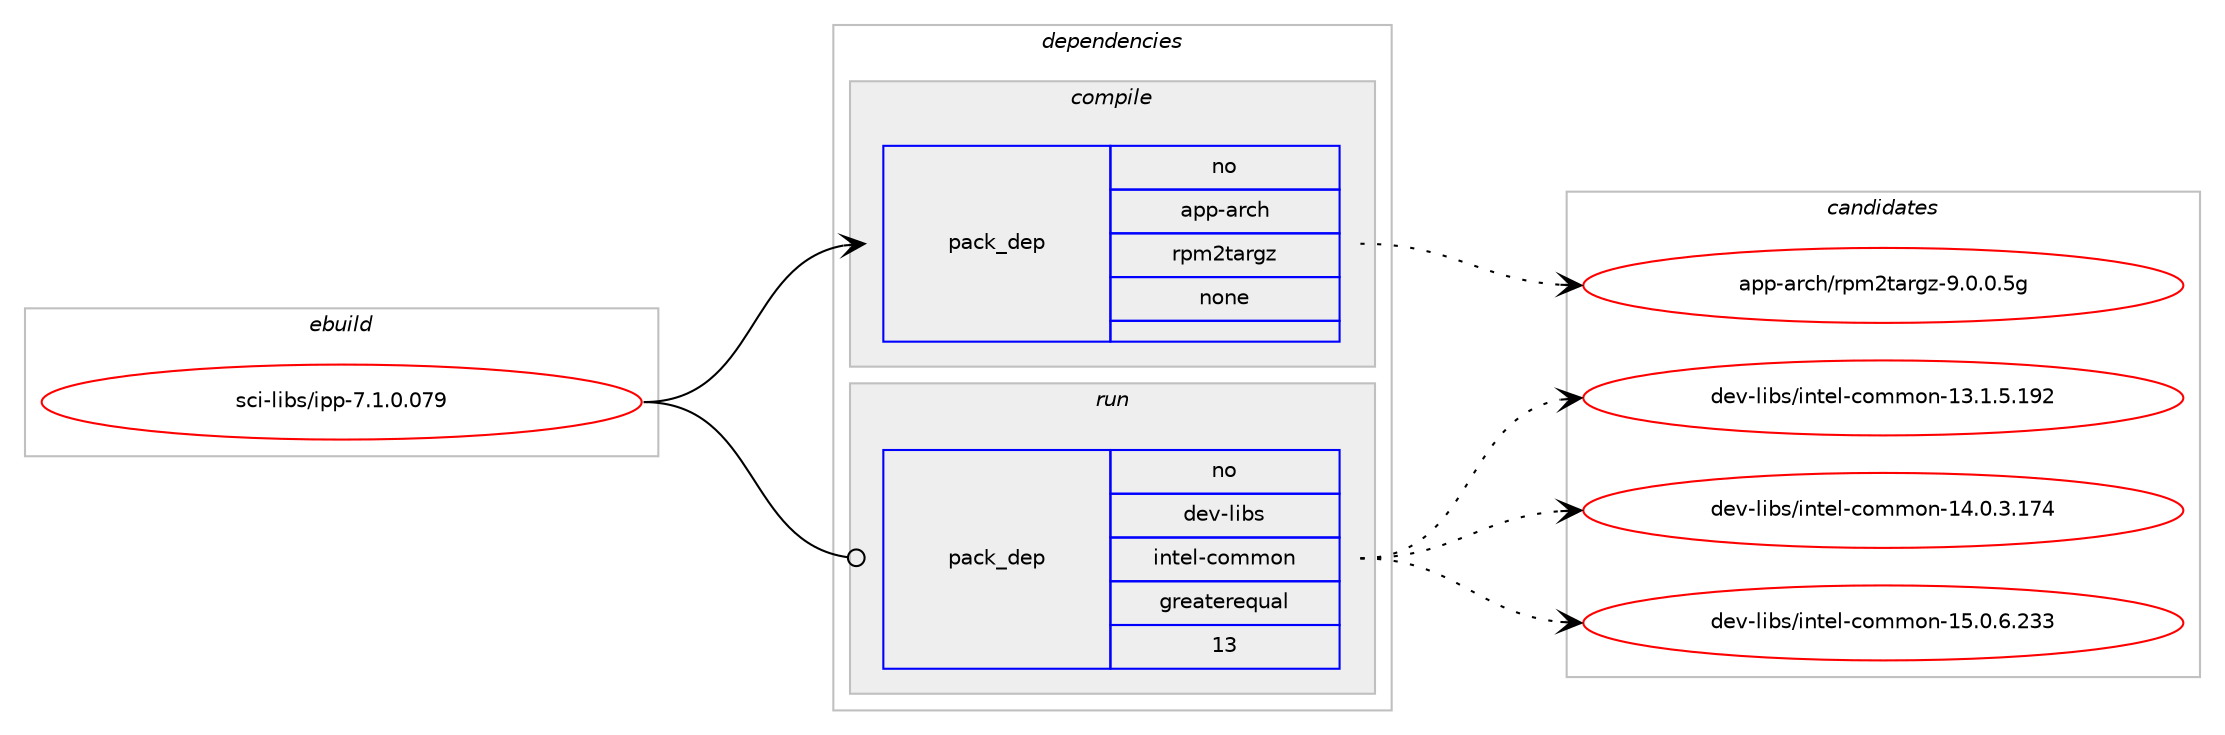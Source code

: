 digraph prolog {

# *************
# Graph options
# *************

newrank=true;
concentrate=true;
compound=true;
graph [rankdir=LR,fontname=Helvetica,fontsize=10,ranksep=1.5];#, ranksep=2.5, nodesep=0.2];
edge  [arrowhead=vee];
node  [fontname=Helvetica,fontsize=10];

# **********
# The ebuild
# **********

subgraph cluster_leftcol {
color=gray;
rank=same;
label=<<i>ebuild</i>>;
id [label="sci-libs/ipp-7.1.0.079", color=red, width=4, href="../sci-libs/ipp-7.1.0.079.svg"];
}

# ****************
# The dependencies
# ****************

subgraph cluster_midcol {
color=gray;
label=<<i>dependencies</i>>;
subgraph cluster_compile {
fillcolor="#eeeeee";
style=filled;
label=<<i>compile</i>>;
subgraph pack333215 {
dependency451646 [label=<<TABLE BORDER="0" CELLBORDER="1" CELLSPACING="0" CELLPADDING="4" WIDTH="220"><TR><TD ROWSPAN="6" CELLPADDING="30">pack_dep</TD></TR><TR><TD WIDTH="110">no</TD></TR><TR><TD>app-arch</TD></TR><TR><TD>rpm2targz</TD></TR><TR><TD>none</TD></TR><TR><TD></TD></TR></TABLE>>, shape=none, color=blue];
}
id:e -> dependency451646:w [weight=20,style="solid",arrowhead="vee"];
}
subgraph cluster_compileandrun {
fillcolor="#eeeeee";
style=filled;
label=<<i>compile and run</i>>;
}
subgraph cluster_run {
fillcolor="#eeeeee";
style=filled;
label=<<i>run</i>>;
subgraph pack333216 {
dependency451647 [label=<<TABLE BORDER="0" CELLBORDER="1" CELLSPACING="0" CELLPADDING="4" WIDTH="220"><TR><TD ROWSPAN="6" CELLPADDING="30">pack_dep</TD></TR><TR><TD WIDTH="110">no</TD></TR><TR><TD>dev-libs</TD></TR><TR><TD>intel-common</TD></TR><TR><TD>greaterequal</TD></TR><TR><TD>13</TD></TR></TABLE>>, shape=none, color=blue];
}
id:e -> dependency451647:w [weight=20,style="solid",arrowhead="odot"];
}
}

# **************
# The candidates
# **************

subgraph cluster_choices {
rank=same;
color=gray;
label=<<i>candidates</i>>;

subgraph choice333215 {
color=black;
nodesep=1;
choice971121124597114991044711411210950116971141031224557464846484653103 [label="app-arch/rpm2targz-9.0.0.5g", color=red, width=4,href="../app-arch/rpm2targz-9.0.0.5g.svg"];
dependency451646:e -> choice971121124597114991044711411210950116971141031224557464846484653103:w [style=dotted,weight="100"];
}
subgraph choice333216 {
color=black;
nodesep=1;
choice10010111845108105981154710511011610110845991111091091111104549514649465346495750 [label="dev-libs/intel-common-13.1.5.192", color=red, width=4,href="../dev-libs/intel-common-13.1.5.192.svg"];
choice10010111845108105981154710511011610110845991111091091111104549524648465146495552 [label="dev-libs/intel-common-14.0.3.174", color=red, width=4,href="../dev-libs/intel-common-14.0.3.174.svg"];
choice10010111845108105981154710511011610110845991111091091111104549534648465446505151 [label="dev-libs/intel-common-15.0.6.233", color=red, width=4,href="../dev-libs/intel-common-15.0.6.233.svg"];
dependency451647:e -> choice10010111845108105981154710511011610110845991111091091111104549514649465346495750:w [style=dotted,weight="100"];
dependency451647:e -> choice10010111845108105981154710511011610110845991111091091111104549524648465146495552:w [style=dotted,weight="100"];
dependency451647:e -> choice10010111845108105981154710511011610110845991111091091111104549534648465446505151:w [style=dotted,weight="100"];
}
}

}

